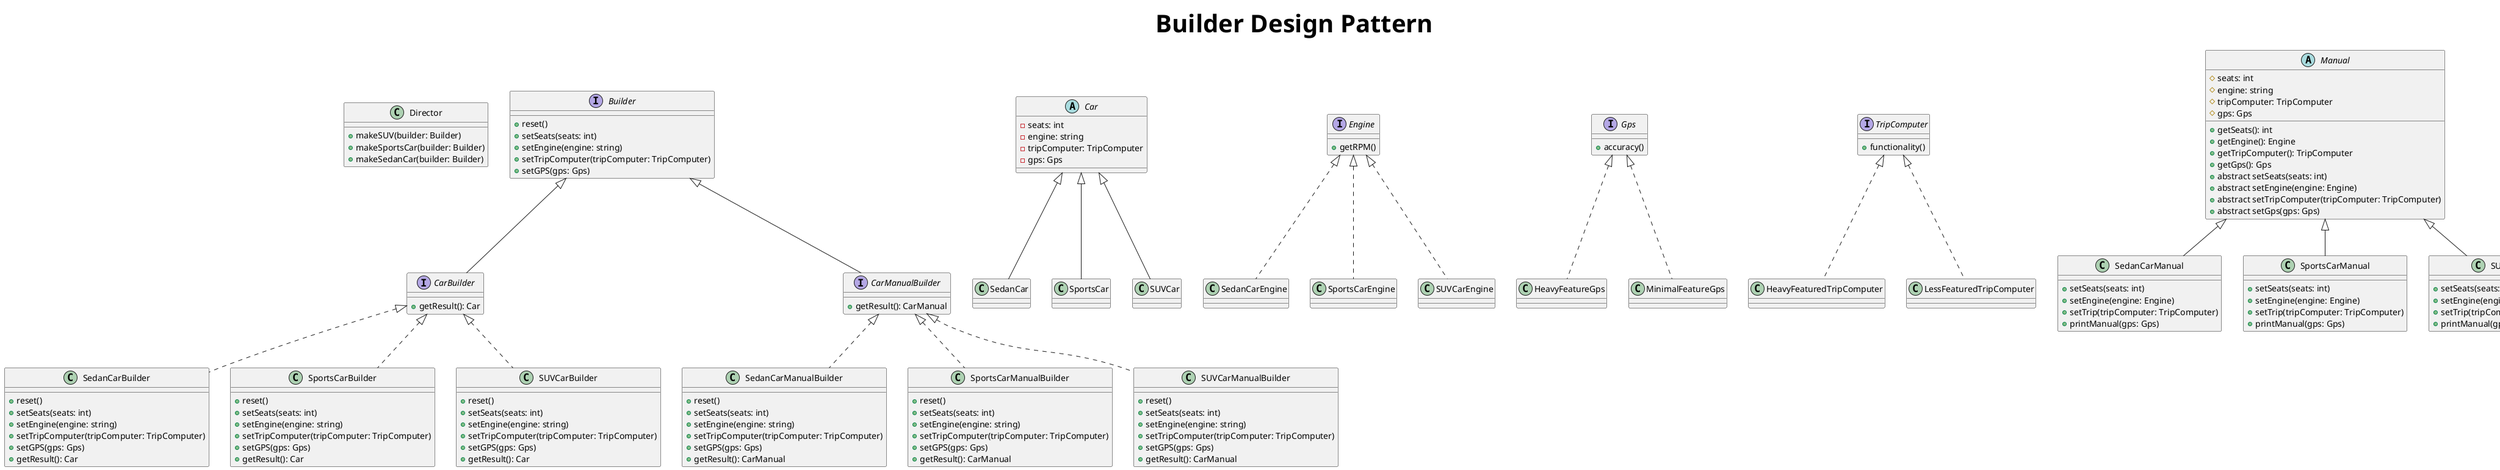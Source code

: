 @startuml Builder Design Pattern

title <b><size:40>Builder Design Pattern</size>

class Director {
    {method} + makeSUV(builder: Builder)
    {method} + makeSportsCar(builder: Builder)
    {method} + makeSedanCar(builder: Builder)
}

interface Builder {
    {method} + reset()
    {method} + setSeats(seats: int)
    {method} + setEngine(engine: string)
    {method} + setTripComputer(tripComputer: TripComputer)
    {method} + setGPS(gps: Gps)
}

interface CarBuilder extends Builder {
    {method} + getResult(): Car
}

interface CarManualBuilder extends Builder {
    {method} + getResult(): CarManual
}

class SedanCarBuilder implements CarBuilder {
    {method} + reset()
    {method} + setSeats(seats: int)
    {method} + setEngine(engine: string)
    {method} + setTripComputer(tripComputer: TripComputer)
    {method} + setGPS(gps: Gps)
    {method} + getResult(): Car
}

class SedanCarManualBuilder implements CarManualBuilder {
    {method} + reset()
    {method} + setSeats(seats: int)
    {method} + setEngine(engine: string)
    {method} + setTripComputer(tripComputer: TripComputer)
    {method} + setGPS(gps: Gps)
    {method} + getResult(): CarManual
}

class SportsCarBuilder implements CarBuilder {
    {method} + reset()
    {method} + setSeats(seats: int)
    {method} + setEngine(engine: string)
    {method} + setTripComputer(tripComputer: TripComputer)
    {method} + setGPS(gps: Gps)
    {method} + getResult(): Car
}

class SportsCarManualBuilder implements CarManualBuilder {
    {method} + reset()
    {method} + setSeats(seats: int)
    {method} + setEngine(engine: string)
    {method} + setTripComputer(tripComputer: TripComputer)
    {method} + setGPS(gps: Gps)
    {method} + getResult(): CarManual
}

class SUVCarBuilder implements CarBuilder {
    {method} + reset()
    {method} + setSeats(seats: int)
    {method} + setEngine(engine: string)
    {method} + setTripComputer(tripComputer: TripComputer)
    {method} + setGPS(gps: Gps)
    {method} + getResult(): Car
}
class SUVCarManualBuilder implements CarManualBuilder {
    {method} + reset()
    {method} + setSeats(seats: int)
    {method} + setEngine(engine: string)
    {method} + setTripComputer(tripComputer: TripComputer)
    {method} + setGPS(gps: Gps)
    {method} + getResult(): CarManual
}
abstract class Car {
    {field} - seats: int
    {field} - engine: string
    {field} - tripComputer: TripComputer
    {field} - gps: Gps
}

class SedanCar extends Car {

}

class SportsCar extends Car {

}

class SUVCar extends Car {

}

interface Engine {
    {method} + getRPM()
}

class SedanCarEngine implements Engine {

}

class SportsCarEngine implements Engine {

}

class SUVCarEngine implements Engine {

}

interface Gps{
    {method} + accuracy()
}

class HeavyFeatureGps implements Gps{
}

class MinimalFeatureGps implements Gps{
}

interface TripComputer{
    {method} + functionality()
}

class HeavyFeaturedTripComputer implements TripComputer{
}

class LessFeaturedTripComputer implements TripComputer{
}

abstract class Manual {
    {field} # seats: int
    {field} # engine: string
    {field} # tripComputer: TripComputer
    {field} # gps: Gps

    {method} + getSeats(): int
    {method} + getEngine(): Engine
    {method} + getTripComputer(): TripComputer
    {method} + getGps(): Gps
    {method} + abstract setSeats(seats: int)
    {method} + abstract setEngine(engine: Engine)
    {method} + abstract setTripComputer(tripComputer: TripComputer)
    {method} + abstract setGps(gps: Gps)
}

class SedanCarManual extends Manual {
    {method} + setSeats(seats: int)
    {method} + setEngine(engine: Engine)
    {method} + setTrip(tripComputer: TripComputer)
    {method} + printManual(gps: Gps)
}

class SportsCarManual extends Manual {
    {method} + setSeats(seats: int)
    {method} + setEngine(engine: Engine)
    {method} + setTrip(tripComputer: TripComputer)
    {method} + printManual(gps: Gps)
}

class SUVCarManual extends Manual {
    {method} + setSeats(seats: int)
    {method} + setEngine(engine: Engine)
    {method} + setTrip(tripComputer: TripComputer)
    {method} + printManual(gps: Gps)
}



@enduml